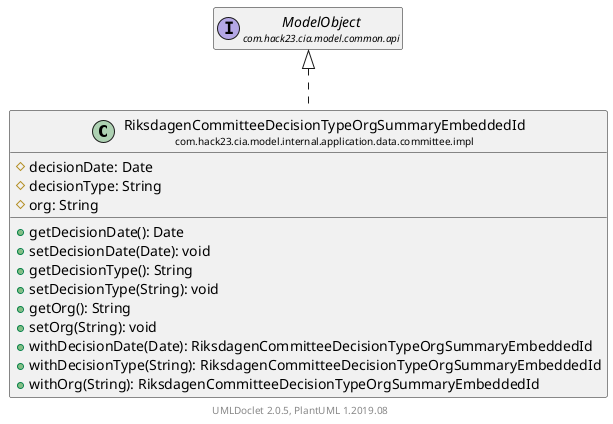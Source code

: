 @startuml
    set namespaceSeparator none
    hide empty fields
    hide empty methods

    class "<size:14>RiksdagenCommitteeDecisionTypeOrgSummaryEmbeddedId\n<size:10>com.hack23.cia.model.internal.application.data.committee.impl" as com.hack23.cia.model.internal.application.data.committee.impl.RiksdagenCommitteeDecisionTypeOrgSummaryEmbeddedId [[RiksdagenCommitteeDecisionTypeOrgSummaryEmbeddedId.html]] {
        #decisionDate: Date
        #decisionType: String
        #org: String
        +getDecisionDate(): Date
        +setDecisionDate(Date): void
        +getDecisionType(): String
        +setDecisionType(String): void
        +getOrg(): String
        +setOrg(String): void
        +withDecisionDate(Date): RiksdagenCommitteeDecisionTypeOrgSummaryEmbeddedId
        +withDecisionType(String): RiksdagenCommitteeDecisionTypeOrgSummaryEmbeddedId
        +withOrg(String): RiksdagenCommitteeDecisionTypeOrgSummaryEmbeddedId
    }

    interface "<size:14>ModelObject\n<size:10>com.hack23.cia.model.common.api" as com.hack23.cia.model.common.api.ModelObject

    com.hack23.cia.model.common.api.ModelObject <|.. com.hack23.cia.model.internal.application.data.committee.impl.RiksdagenCommitteeDecisionTypeOrgSummaryEmbeddedId

    center footer UMLDoclet 2.0.5, PlantUML 1.2019.08
@enduml
